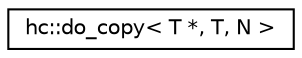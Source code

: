 digraph "Graphical Class Hierarchy"
{
  edge [fontname="Helvetica",fontsize="10",labelfontname="Helvetica",labelfontsize="10"];
  node [fontname="Helvetica",fontsize="10",shape=record];
  rankdir="LR";
  Node1 [label="hc::do_copy\< T *, T, N \>",height=0.2,width=0.4,color="black", fillcolor="white", style="filled",URL="$structhc_1_1do__copy_3_01T_01_5_00_01T_00_01N_01_4.html"];
}
